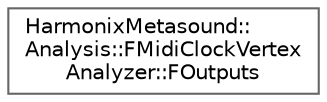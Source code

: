 digraph "Graphical Class Hierarchy"
{
 // INTERACTIVE_SVG=YES
 // LATEX_PDF_SIZE
  bgcolor="transparent";
  edge [fontname=Helvetica,fontsize=10,labelfontname=Helvetica,labelfontsize=10];
  node [fontname=Helvetica,fontsize=10,shape=box,height=0.2,width=0.4];
  rankdir="LR";
  Node0 [id="Node000000",label="HarmonixMetasound::\lAnalysis::FMidiClockVertex\lAnalyzer::FOutputs",height=0.2,width=0.4,color="grey40", fillcolor="white", style="filled",URL="$d6/d1f/structHarmonixMetasound_1_1Analysis_1_1FMidiClockVertexAnalyzer_1_1FOutputs.html",tooltip=" "];
}
